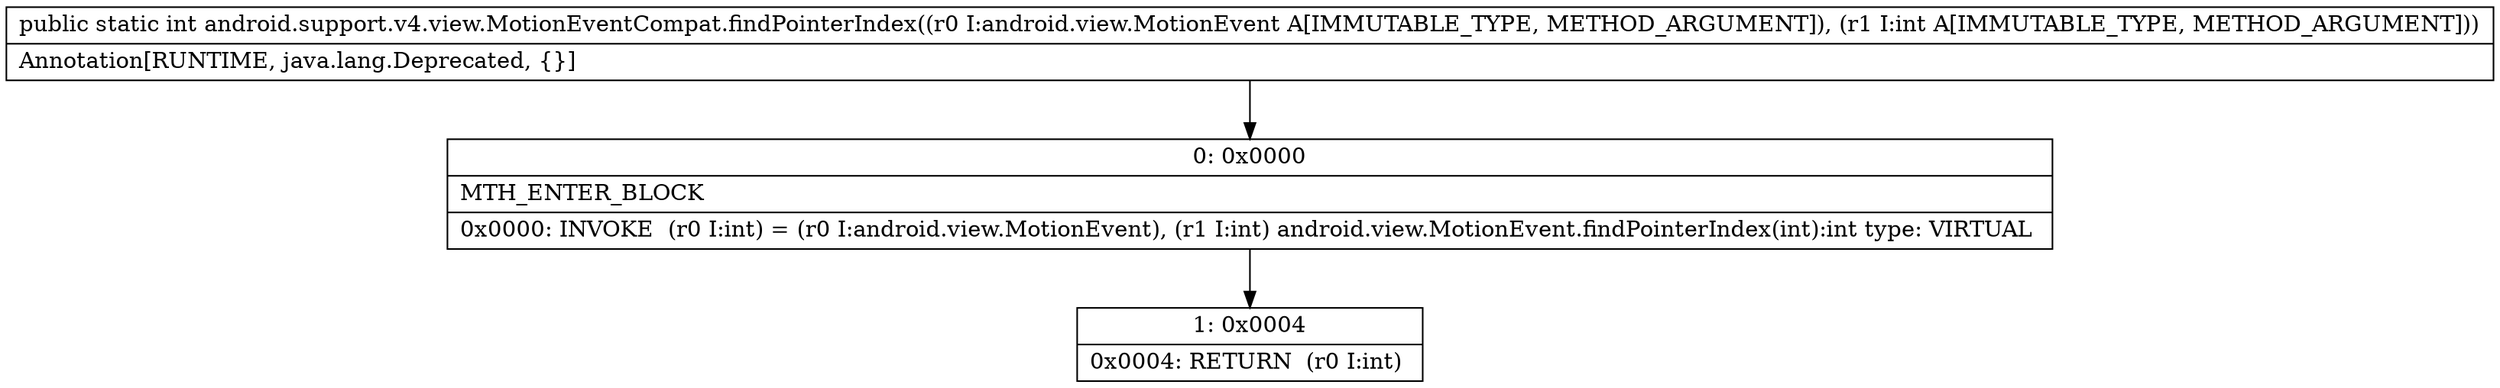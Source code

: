 digraph "CFG forandroid.support.v4.view.MotionEventCompat.findPointerIndex(Landroid\/view\/MotionEvent;I)I" {
Node_0 [shape=record,label="{0\:\ 0x0000|MTH_ENTER_BLOCK\l|0x0000: INVOKE  (r0 I:int) = (r0 I:android.view.MotionEvent), (r1 I:int) android.view.MotionEvent.findPointerIndex(int):int type: VIRTUAL \l}"];
Node_1 [shape=record,label="{1\:\ 0x0004|0x0004: RETURN  (r0 I:int) \l}"];
MethodNode[shape=record,label="{public static int android.support.v4.view.MotionEventCompat.findPointerIndex((r0 I:android.view.MotionEvent A[IMMUTABLE_TYPE, METHOD_ARGUMENT]), (r1 I:int A[IMMUTABLE_TYPE, METHOD_ARGUMENT]))  | Annotation[RUNTIME, java.lang.Deprecated, \{\}]\l}"];
MethodNode -> Node_0;
Node_0 -> Node_1;
}

